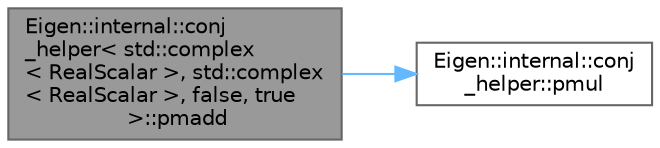 digraph "Eigen::internal::conj_helper&lt; std::complex&lt; RealScalar &gt;, std::complex&lt; RealScalar &gt;, false, true &gt;::pmadd"
{
 // LATEX_PDF_SIZE
  bgcolor="transparent";
  edge [fontname=Helvetica,fontsize=10,labelfontname=Helvetica,labelfontsize=10];
  node [fontname=Helvetica,fontsize=10,shape=box,height=0.2,width=0.4];
  rankdir="LR";
  Node1 [id="Node000001",label="Eigen::internal::conj\l_helper\< std::complex\l\< RealScalar \>, std::complex\l\< RealScalar \>, false, true\l \>::pmadd",height=0.2,width=0.4,color="gray40", fillcolor="grey60", style="filled", fontcolor="black",tooltip=" "];
  Node1 -> Node2 [id="edge2_Node000001_Node000002",color="steelblue1",style="solid",tooltip=" "];
  Node2 [id="Node000002",label="Eigen::internal::conj\l_helper::pmul",height=0.2,width=0.4,color="grey40", fillcolor="white", style="filled",URL="$struct_eigen_1_1internal_1_1conj__helper.html#a10c2bdc3cc1a624a2c8d5d9ccc89679e",tooltip=" "];
}
